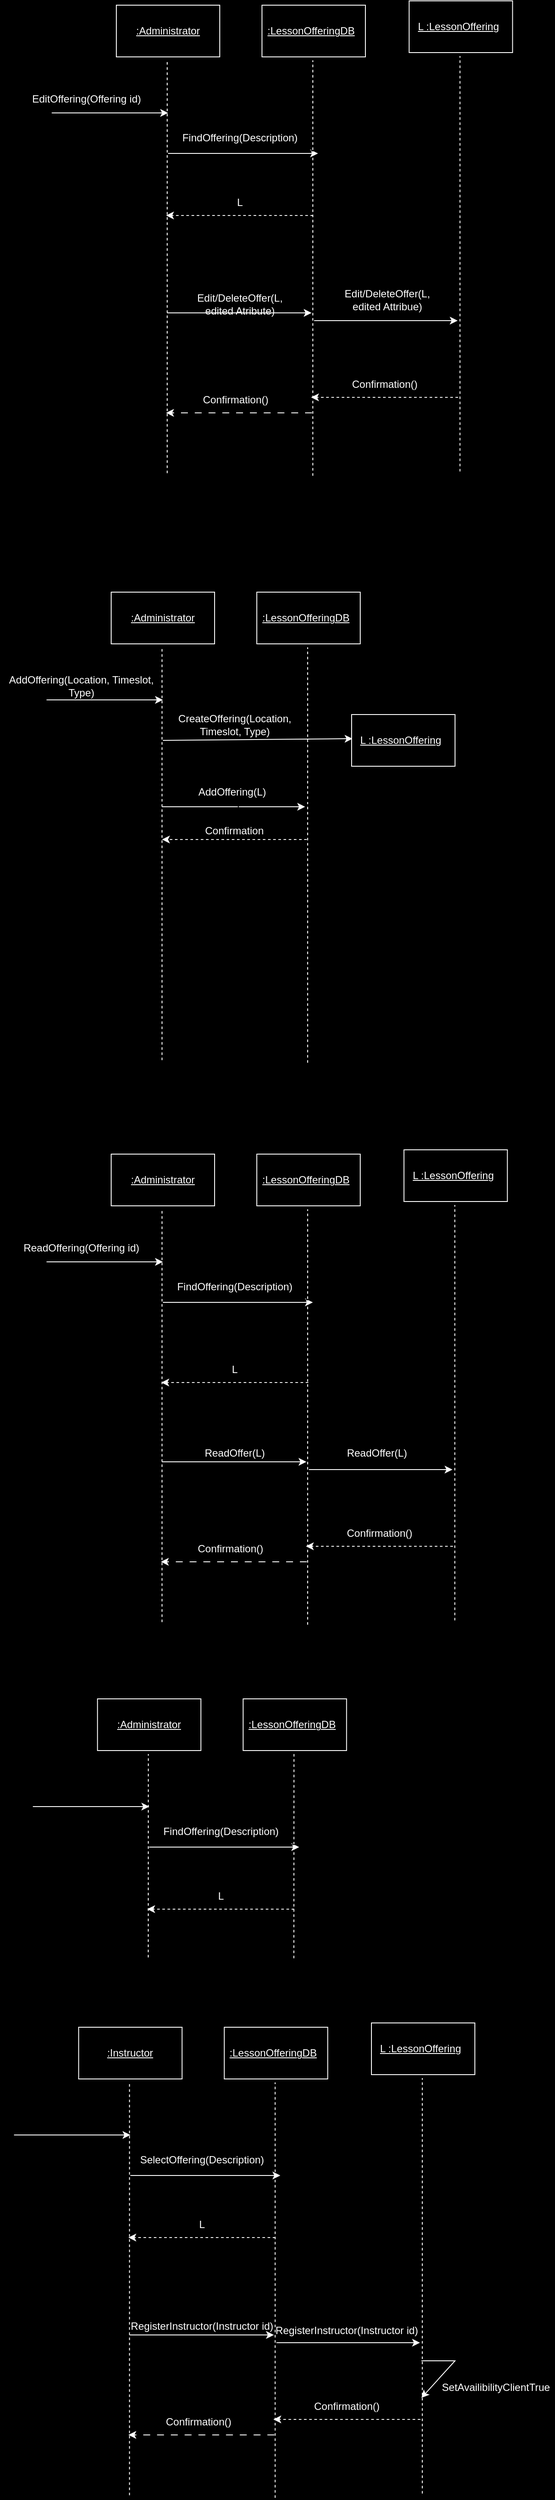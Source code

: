 <mxfile version="24.8.3">
  <diagram name="Page-1" id="BVtC-Wyuu0O_u82IhjVZ">
    <mxGraphModel dx="1426" dy="791" grid="0" gridSize="10" guides="1" tooltips="1" connect="1" arrows="1" fold="1" page="0" pageScale="1" pageWidth="850" pageHeight="1100" background="#000000" math="0" shadow="0">
      <root>
        <mxCell id="0" />
        <mxCell id="1" parent="0" />
        <mxCell id="HHSnTfPOIRJ8PouTAjJy-1" value="" style="endArrow=classic;html=1;rounded=0;strokeColor=#FFFFFF;" edge="1" parent="1">
          <mxGeometry width="50" height="50" relative="1" as="geometry">
            <mxPoint x="68" y="237" as="sourcePoint" />
            <mxPoint x="203" y="237" as="targetPoint" />
          </mxGeometry>
        </mxCell>
        <mxCell id="HHSnTfPOIRJ8PouTAjJy-2" value="Con" style="text;html=1;align=center;verticalAlign=middle;whiteSpace=wrap;rounded=0;" vertex="1" parent="1">
          <mxGeometry x="103" y="206" width="60" height="30" as="geometry" />
        </mxCell>
        <mxCell id="HHSnTfPOIRJ8PouTAjJy-3" value="" style="endArrow=none;dashed=1;html=1;rounded=0;strokeColor=#FFFFFF;" edge="1" parent="1">
          <mxGeometry width="50" height="50" relative="1" as="geometry">
            <mxPoint x="202" y="655" as="sourcePoint" />
            <mxPoint x="202" y="176" as="targetPoint" />
          </mxGeometry>
        </mxCell>
        <mxCell id="HHSnTfPOIRJ8PouTAjJy-4" value="" style="rounded=0;whiteSpace=wrap;html=1;fillColor=#000000;strokeColor=#FFFFFF;" vertex="1" parent="1">
          <mxGeometry x="143" y="112" width="120" height="60" as="geometry" />
        </mxCell>
        <mxCell id="HHSnTfPOIRJ8PouTAjJy-5" value="&lt;font color=&quot;#ffffff&quot;&gt;&lt;u&gt;:Administrator&lt;/u&gt;&lt;/font&gt;" style="text;html=1;align=center;verticalAlign=middle;whiteSpace=wrap;rounded=0;" vertex="1" parent="1">
          <mxGeometry x="173" y="127" width="60" height="30" as="geometry" />
        </mxCell>
        <mxCell id="HHSnTfPOIRJ8PouTAjJy-6" value="&lt;font color=&quot;#ffffff&quot;&gt;EditOffering(Offering id)&lt;/font&gt;" style="text;html=1;align=center;verticalAlign=middle;whiteSpace=wrap;rounded=0;" vertex="1" parent="1">
          <mxGeometry x="14" y="206" width="189" height="30" as="geometry" />
        </mxCell>
        <mxCell id="HHSnTfPOIRJ8PouTAjJy-7" value="" style="endArrow=classic;html=1;rounded=0;strokeColor=#FFFFFF;" edge="1" parent="1">
          <mxGeometry width="50" height="50" relative="1" as="geometry">
            <mxPoint x="203" y="284" as="sourcePoint" />
            <mxPoint x="377" y="284" as="targetPoint" />
          </mxGeometry>
        </mxCell>
        <mxCell id="HHSnTfPOIRJ8PouTAjJy-8" value="" style="endArrow=none;dashed=1;html=1;rounded=0;strokeColor=#FFFFFF;" edge="1" parent="1">
          <mxGeometry width="50" height="50" relative="1" as="geometry">
            <mxPoint x="371" y="658" as="sourcePoint" />
            <mxPoint x="371" y="176" as="targetPoint" />
          </mxGeometry>
        </mxCell>
        <mxCell id="HHSnTfPOIRJ8PouTAjJy-9" value="" style="rounded=0;whiteSpace=wrap;html=1;fillColor=#000000;strokeColor=#FFFFFF;" vertex="1" parent="1">
          <mxGeometry x="312" y="112" width="120" height="60" as="geometry" />
        </mxCell>
        <mxCell id="HHSnTfPOIRJ8PouTAjJy-10" value="&lt;font color=&quot;#ffffff&quot;&gt;&lt;u&gt;:LessonOfferingDB&lt;/u&gt;&lt;/font&gt;" style="text;html=1;align=center;verticalAlign=middle;whiteSpace=wrap;rounded=0;" vertex="1" parent="1">
          <mxGeometry x="314" y="127" width="110" height="30" as="geometry" />
        </mxCell>
        <mxCell id="HHSnTfPOIRJ8PouTAjJy-11" value="&lt;font color=&quot;#ffffff&quot;&gt;FindOffering(Description)&lt;/font&gt;" style="text;html=1;align=center;verticalAlign=middle;whiteSpace=wrap;rounded=0;" vertex="1" parent="1">
          <mxGeometry x="219" y="251" width="135" height="30" as="geometry" />
        </mxCell>
        <mxCell id="HHSnTfPOIRJ8PouTAjJy-12" value="" style="edgeStyle=orthogonalEdgeStyle;rounded=0;orthogonalLoop=1;jettySize=auto;html=1;" edge="1" parent="1">
          <mxGeometry relative="1" as="geometry">
            <mxPoint x="368" y="471" as="sourcePoint" />
            <mxPoint x="285.5" y="475" as="targetPoint" />
          </mxGeometry>
        </mxCell>
        <mxCell id="HHSnTfPOIRJ8PouTAjJy-13" value="" style="endArrow=classic;html=1;rounded=0;strokeColor=#FFFFFF;dashed=1;" edge="1" parent="1">
          <mxGeometry width="50" height="50" relative="1" as="geometry">
            <mxPoint x="539.5" y="567" as="sourcePoint" />
            <mxPoint x="369" y="567" as="targetPoint" />
          </mxGeometry>
        </mxCell>
        <mxCell id="HHSnTfPOIRJ8PouTAjJy-14" value="&lt;font color=&quot;#ffffff&quot;&gt;Confirmation()&lt;/font&gt;" style="text;html=1;align=center;verticalAlign=middle;whiteSpace=wrap;rounded=0;dashed=1;" vertex="1" parent="1">
          <mxGeometry x="386.75" y="537" width="135" height="30" as="geometry" />
        </mxCell>
        <mxCell id="HHSnTfPOIRJ8PouTAjJy-15" value="" style="endArrow=classic;html=1;rounded=0;strokeColor=#FFFFFF;" edge="1" parent="1">
          <mxGeometry width="50" height="50" relative="1" as="geometry">
            <mxPoint x="372.5" y="478" as="sourcePoint" />
            <mxPoint x="539" y="478" as="targetPoint" />
          </mxGeometry>
        </mxCell>
        <mxCell id="HHSnTfPOIRJ8PouTAjJy-16" value="&lt;span style=&quot;color: rgb(255, 255, 255);&quot;&gt;Edit/DeleteOffer(L, edited Attribue)&lt;/span&gt;" style="text;html=1;align=center;verticalAlign=middle;whiteSpace=wrap;rounded=0;" vertex="1" parent="1">
          <mxGeometry x="390.25" y="439" width="135" height="30" as="geometry" />
        </mxCell>
        <mxCell id="HHSnTfPOIRJ8PouTAjJy-17" value="" style="endArrow=none;dashed=1;html=1;rounded=0;strokeColor=#FFFFFF;" edge="1" parent="1">
          <mxGeometry width="50" height="50" relative="1" as="geometry">
            <mxPoint x="541.75" y="653" as="sourcePoint" />
            <mxPoint x="541.75" y="171" as="targetPoint" />
          </mxGeometry>
        </mxCell>
        <mxCell id="HHSnTfPOIRJ8PouTAjJy-18" value="" style="rounded=0;whiteSpace=wrap;html=1;fillColor=#000000;strokeColor=#FFFFFF;" vertex="1" parent="1">
          <mxGeometry x="482.75" y="107" width="120" height="60" as="geometry" />
        </mxCell>
        <mxCell id="HHSnTfPOIRJ8PouTAjJy-19" value="&lt;font color=&quot;#ffffff&quot;&gt;&lt;u&gt;L :LessonOffering&lt;/u&gt;&lt;/font&gt;" style="text;html=1;align=center;verticalAlign=middle;whiteSpace=wrap;rounded=0;" vertex="1" parent="1">
          <mxGeometry x="484.75" y="122" width="110" height="30" as="geometry" />
        </mxCell>
        <mxCell id="HHSnTfPOIRJ8PouTAjJy-20" value="" style="endArrow=classic;html=1;rounded=0;strokeColor=#FFFFFF;" edge="1" parent="1">
          <mxGeometry width="50" height="50" relative="1" as="geometry">
            <mxPoint x="202" y="469" as="sourcePoint" />
            <mxPoint x="369.5" y="469" as="targetPoint" />
          </mxGeometry>
        </mxCell>
        <mxCell id="HHSnTfPOIRJ8PouTAjJy-21" value="&lt;font color=&quot;#ffffff&quot;&gt;Edit/DeleteOffer(L, edited Atribute)&lt;/font&gt;" style="text;html=1;align=center;verticalAlign=middle;whiteSpace=wrap;rounded=0;" vertex="1" parent="1">
          <mxGeometry x="218.5" y="444" width="135" height="30" as="geometry" />
        </mxCell>
        <mxCell id="HHSnTfPOIRJ8PouTAjJy-22" value="" style="endArrow=classic;html=1;rounded=0;strokeColor=#FFFFFF;dashed=1;dashPattern=8 8;" edge="1" parent="1">
          <mxGeometry width="50" height="50" relative="1" as="geometry">
            <mxPoint x="370" y="585" as="sourcePoint" />
            <mxPoint x="200.75" y="585" as="targetPoint" />
          </mxGeometry>
        </mxCell>
        <mxCell id="HHSnTfPOIRJ8PouTAjJy-23" value="&lt;font color=&quot;#ffffff&quot;&gt;Confirmation()&lt;/font&gt;" style="text;html=1;align=center;verticalAlign=middle;whiteSpace=wrap;rounded=0;" vertex="1" parent="1">
          <mxGeometry x="214.25" y="555" width="135" height="30" as="geometry" />
        </mxCell>
        <mxCell id="HHSnTfPOIRJ8PouTAjJy-24" value="" style="edgeStyle=orthogonalEdgeStyle;rounded=0;orthogonalLoop=1;jettySize=auto;html=1;" edge="1" parent="1">
          <mxGeometry relative="1" as="geometry">
            <mxPoint x="366" y="281" as="sourcePoint" />
            <mxPoint x="414.5" y="305" as="targetPoint" />
          </mxGeometry>
        </mxCell>
        <mxCell id="HHSnTfPOIRJ8PouTAjJy-25" value="" style="endArrow=classic;html=1;rounded=0;strokeColor=#FFFFFF;dashed=1;" edge="1" parent="1">
          <mxGeometry width="50" height="50" relative="1" as="geometry">
            <mxPoint x="371.25" y="356" as="sourcePoint" />
            <mxPoint x="200.75" y="356" as="targetPoint" />
          </mxGeometry>
        </mxCell>
        <mxCell id="HHSnTfPOIRJ8PouTAjJy-26" value="&lt;font color=&quot;#ffffff&quot;&gt;L&lt;/font&gt;" style="text;html=1;align=center;verticalAlign=middle;whiteSpace=wrap;rounded=0;dashed=1;" vertex="1" parent="1">
          <mxGeometry x="218.5" y="326" width="135" height="30" as="geometry" />
        </mxCell>
        <mxCell id="HHSnTfPOIRJ8PouTAjJy-27" value="" style="endArrow=classic;html=1;rounded=0;strokeColor=#FFFFFF;" edge="1" parent="1">
          <mxGeometry width="50" height="50" relative="1" as="geometry">
            <mxPoint x="62" y="918" as="sourcePoint" />
            <mxPoint x="197" y="918" as="targetPoint" />
          </mxGeometry>
        </mxCell>
        <mxCell id="HHSnTfPOIRJ8PouTAjJy-28" value="Con" style="text;html=1;align=center;verticalAlign=middle;whiteSpace=wrap;rounded=0;" vertex="1" parent="1">
          <mxGeometry x="97" y="887" width="60" height="30" as="geometry" />
        </mxCell>
        <mxCell id="HHSnTfPOIRJ8PouTAjJy-29" value="" style="endArrow=none;dashed=1;html=1;rounded=0;strokeColor=#FFFFFF;" edge="1" parent="1">
          <mxGeometry width="50" height="50" relative="1" as="geometry">
            <mxPoint x="196" y="1336" as="sourcePoint" />
            <mxPoint x="196" y="857" as="targetPoint" />
          </mxGeometry>
        </mxCell>
        <mxCell id="HHSnTfPOIRJ8PouTAjJy-30" value="" style="rounded=0;whiteSpace=wrap;html=1;fillColor=#000000;strokeColor=#FFFFFF;" vertex="1" parent="1">
          <mxGeometry x="137" y="793" width="120" height="60" as="geometry" />
        </mxCell>
        <mxCell id="HHSnTfPOIRJ8PouTAjJy-31" value="&lt;font color=&quot;#ffffff&quot;&gt;&lt;u&gt;:Administrator&lt;/u&gt;&lt;/font&gt;" style="text;html=1;align=center;verticalAlign=middle;whiteSpace=wrap;rounded=0;" vertex="1" parent="1">
          <mxGeometry x="167" y="808" width="60" height="30" as="geometry" />
        </mxCell>
        <mxCell id="HHSnTfPOIRJ8PouTAjJy-32" value="&lt;font color=&quot;#ffffff&quot;&gt;AddOffering(&lt;/font&gt;&lt;span style=&quot;color: rgb(255, 255, 255);&quot;&gt;Location, Timeslot, Type&lt;/span&gt;&lt;font color=&quot;#ffffff&quot;&gt;)&lt;/font&gt;" style="text;html=1;align=center;verticalAlign=middle;whiteSpace=wrap;rounded=0;" vertex="1" parent="1">
          <mxGeometry x="8" y="887" width="189" height="30" as="geometry" />
        </mxCell>
        <mxCell id="HHSnTfPOIRJ8PouTAjJy-33" value="" style="endArrow=classic;html=1;rounded=0;strokeColor=#FFFFFF;" edge="1" parent="1">
          <mxGeometry width="50" height="50" relative="1" as="geometry">
            <mxPoint x="197" y="965" as="sourcePoint" />
            <mxPoint x="417" y="963" as="targetPoint" />
          </mxGeometry>
        </mxCell>
        <mxCell id="HHSnTfPOIRJ8PouTAjJy-34" value="" style="endArrow=none;dashed=1;html=1;rounded=0;strokeColor=#FFFFFF;" edge="1" parent="1">
          <mxGeometry width="50" height="50" relative="1" as="geometry">
            <mxPoint x="365" y="1339" as="sourcePoint" />
            <mxPoint x="365" y="857" as="targetPoint" />
          </mxGeometry>
        </mxCell>
        <mxCell id="HHSnTfPOIRJ8PouTAjJy-35" value="" style="rounded=0;whiteSpace=wrap;html=1;fillColor=#000000;strokeColor=#FFFFFF;" vertex="1" parent="1">
          <mxGeometry x="306" y="793" width="120" height="60" as="geometry" />
        </mxCell>
        <mxCell id="HHSnTfPOIRJ8PouTAjJy-36" value="&lt;font color=&quot;#ffffff&quot;&gt;&lt;u&gt;:LessonOfferingDB&lt;/u&gt;&lt;/font&gt;" style="text;html=1;align=center;verticalAlign=middle;whiteSpace=wrap;rounded=0;" vertex="1" parent="1">
          <mxGeometry x="308" y="808" width="110" height="30" as="geometry" />
        </mxCell>
        <mxCell id="HHSnTfPOIRJ8PouTAjJy-37" value="&lt;font color=&quot;#ffffff&quot;&gt;CreateOffering(&lt;/font&gt;&lt;span style=&quot;color: rgb(255, 255, 255);&quot;&gt;Location, Timeslot, Type)&lt;/span&gt;" style="text;html=1;align=center;verticalAlign=middle;whiteSpace=wrap;rounded=0;" vertex="1" parent="1">
          <mxGeometry x="213" y="932" width="135" height="30" as="geometry" />
        </mxCell>
        <mxCell id="HHSnTfPOIRJ8PouTAjJy-38" value="&lt;font color=&quot;#ffffff&quot;&gt;AddOffering(L)&lt;/font&gt;" style="text;html=1;align=center;verticalAlign=middle;whiteSpace=wrap;rounded=0;" vertex="1" parent="1">
          <mxGeometry x="210" y="1010" width="135" height="30" as="geometry" />
        </mxCell>
        <mxCell id="HHSnTfPOIRJ8PouTAjJy-39" value="" style="rounded=0;whiteSpace=wrap;html=1;fillColor=#000000;strokeColor=#FFFFFF;" vertex="1" parent="1">
          <mxGeometry x="416" y="935" width="120" height="60" as="geometry" />
        </mxCell>
        <mxCell id="HHSnTfPOIRJ8PouTAjJy-40" value="&lt;font color=&quot;#ffffff&quot;&gt;&lt;u&gt;L :LessonOffering&lt;/u&gt;&lt;/font&gt;" style="text;html=1;align=center;verticalAlign=middle;whiteSpace=wrap;rounded=0;" vertex="1" parent="1">
          <mxGeometry x="418" y="950" width="110" height="30" as="geometry" />
        </mxCell>
        <mxCell id="HHSnTfPOIRJ8PouTAjJy-41" value="" style="endArrow=classic;html=1;rounded=0;strokeColor=#FFFFFF;" edge="1" parent="1">
          <mxGeometry width="50" height="50" relative="1" as="geometry">
            <mxPoint x="196" y="1042" as="sourcePoint" />
            <mxPoint x="362" y="1042" as="targetPoint" />
          </mxGeometry>
        </mxCell>
        <mxCell id="HHSnTfPOIRJ8PouTAjJy-42" value="" style="endArrow=classic;html=1;rounded=0;strokeColor=#FFFFFF;dashed=1;" edge="1" parent="1">
          <mxGeometry width="50" height="50" relative="1" as="geometry">
            <mxPoint x="364" y="1080" as="sourcePoint" />
            <mxPoint x="196" y="1080" as="targetPoint" />
          </mxGeometry>
        </mxCell>
        <mxCell id="HHSnTfPOIRJ8PouTAjJy-43" value="&lt;span style=&quot;color: rgb(255, 255, 255); font-family: Helvetica; font-size: 12px; font-style: normal; font-variant-ligatures: normal; font-variant-caps: normal; font-weight: 400; letter-spacing: normal; orphans: 2; text-align: center; text-indent: 0px; text-transform: none; widows: 2; word-spacing: 0px; -webkit-text-stroke-width: 0px; white-space: normal; text-decoration-thickness: initial; text-decoration-style: initial; text-decoration-color: initial; float: none; display: inline !important; background-color: rgb(0, 0, 0);&quot;&gt;Confirmation&lt;/span&gt;" style="text;whiteSpace=wrap;html=1;" vertex="1" parent="1">
          <mxGeometry x="244" y="1056" width="162" height="36" as="geometry" />
        </mxCell>
        <mxCell id="HHSnTfPOIRJ8PouTAjJy-44" style="edgeStyle=orthogonalEdgeStyle;rounded=0;orthogonalLoop=1;jettySize=auto;html=1;exitX=0.25;exitY=0;exitDx=0;exitDy=0;" edge="1" parent="1" source="HHSnTfPOIRJ8PouTAjJy-43" target="HHSnTfPOIRJ8PouTAjJy-43">
          <mxGeometry relative="1" as="geometry" />
        </mxCell>
        <mxCell id="HHSnTfPOIRJ8PouTAjJy-45" value="" style="endArrow=classic;html=1;rounded=0;strokeColor=#FFFFFF;" edge="1" parent="1">
          <mxGeometry width="50" height="50" relative="1" as="geometry">
            <mxPoint x="62" y="1570" as="sourcePoint" />
            <mxPoint x="197" y="1570" as="targetPoint" />
          </mxGeometry>
        </mxCell>
        <mxCell id="HHSnTfPOIRJ8PouTAjJy-46" value="Con" style="text;html=1;align=center;verticalAlign=middle;whiteSpace=wrap;rounded=0;" vertex="1" parent="1">
          <mxGeometry x="97" y="1539" width="60" height="30" as="geometry" />
        </mxCell>
        <mxCell id="HHSnTfPOIRJ8PouTAjJy-47" value="" style="endArrow=none;dashed=1;html=1;rounded=0;strokeColor=#FFFFFF;" edge="1" parent="1">
          <mxGeometry width="50" height="50" relative="1" as="geometry">
            <mxPoint x="196" y="1988" as="sourcePoint" />
            <mxPoint x="196" y="1509" as="targetPoint" />
          </mxGeometry>
        </mxCell>
        <mxCell id="HHSnTfPOIRJ8PouTAjJy-48" value="" style="rounded=0;whiteSpace=wrap;html=1;fillColor=#000000;strokeColor=#FFFFFF;" vertex="1" parent="1">
          <mxGeometry x="137" y="1445" width="120" height="60" as="geometry" />
        </mxCell>
        <mxCell id="HHSnTfPOIRJ8PouTAjJy-49" value="&lt;font color=&quot;#ffffff&quot;&gt;&lt;u&gt;:Administrator&lt;/u&gt;&lt;/font&gt;" style="text;html=1;align=center;verticalAlign=middle;whiteSpace=wrap;rounded=0;" vertex="1" parent="1">
          <mxGeometry x="167" y="1460" width="60" height="30" as="geometry" />
        </mxCell>
        <mxCell id="HHSnTfPOIRJ8PouTAjJy-50" value="&lt;font color=&quot;#ffffff&quot;&gt;ReadOffering(Offering id)&lt;/font&gt;" style="text;html=1;align=center;verticalAlign=middle;whiteSpace=wrap;rounded=0;" vertex="1" parent="1">
          <mxGeometry x="8" y="1539" width="189" height="30" as="geometry" />
        </mxCell>
        <mxCell id="HHSnTfPOIRJ8PouTAjJy-51" value="" style="endArrow=classic;html=1;rounded=0;strokeColor=#FFFFFF;" edge="1" parent="1">
          <mxGeometry width="50" height="50" relative="1" as="geometry">
            <mxPoint x="197" y="1617" as="sourcePoint" />
            <mxPoint x="371" y="1617" as="targetPoint" />
          </mxGeometry>
        </mxCell>
        <mxCell id="HHSnTfPOIRJ8PouTAjJy-52" value="" style="endArrow=none;dashed=1;html=1;rounded=0;strokeColor=#FFFFFF;" edge="1" parent="1">
          <mxGeometry width="50" height="50" relative="1" as="geometry">
            <mxPoint x="365" y="1991" as="sourcePoint" />
            <mxPoint x="365" y="1509" as="targetPoint" />
          </mxGeometry>
        </mxCell>
        <mxCell id="HHSnTfPOIRJ8PouTAjJy-53" value="" style="rounded=0;whiteSpace=wrap;html=1;fillColor=#000000;strokeColor=#FFFFFF;" vertex="1" parent="1">
          <mxGeometry x="306" y="1445" width="120" height="60" as="geometry" />
        </mxCell>
        <mxCell id="HHSnTfPOIRJ8PouTAjJy-54" value="&lt;font color=&quot;#ffffff&quot;&gt;&lt;u&gt;:LessonOfferingDB&lt;/u&gt;&lt;/font&gt;" style="text;html=1;align=center;verticalAlign=middle;whiteSpace=wrap;rounded=0;" vertex="1" parent="1">
          <mxGeometry x="308" y="1460" width="110" height="30" as="geometry" />
        </mxCell>
        <mxCell id="HHSnTfPOIRJ8PouTAjJy-55" value="&lt;font color=&quot;#ffffff&quot;&gt;FindOffering(Description)&lt;/font&gt;" style="text;html=1;align=center;verticalAlign=middle;whiteSpace=wrap;rounded=0;" vertex="1" parent="1">
          <mxGeometry x="213" y="1584" width="135" height="30" as="geometry" />
        </mxCell>
        <mxCell id="HHSnTfPOIRJ8PouTAjJy-56" value="" style="edgeStyle=orthogonalEdgeStyle;rounded=0;orthogonalLoop=1;jettySize=auto;html=1;" edge="1" parent="1">
          <mxGeometry relative="1" as="geometry">
            <mxPoint x="362" y="1804" as="sourcePoint" />
            <mxPoint x="279.5" y="1808" as="targetPoint" />
          </mxGeometry>
        </mxCell>
        <mxCell id="HHSnTfPOIRJ8PouTAjJy-57" value="" style="endArrow=classic;html=1;rounded=0;strokeColor=#FFFFFF;dashed=1;" edge="1" parent="1">
          <mxGeometry width="50" height="50" relative="1" as="geometry">
            <mxPoint x="533.5" y="1900" as="sourcePoint" />
            <mxPoint x="363" y="1900" as="targetPoint" />
          </mxGeometry>
        </mxCell>
        <mxCell id="HHSnTfPOIRJ8PouTAjJy-58" value="&lt;font color=&quot;#ffffff&quot;&gt;Confirmation()&lt;/font&gt;" style="text;html=1;align=center;verticalAlign=middle;whiteSpace=wrap;rounded=0;dashed=1;" vertex="1" parent="1">
          <mxGeometry x="380.75" y="1870" width="135" height="30" as="geometry" />
        </mxCell>
        <mxCell id="HHSnTfPOIRJ8PouTAjJy-59" value="" style="endArrow=classic;html=1;rounded=0;strokeColor=#FFFFFF;" edge="1" parent="1">
          <mxGeometry width="50" height="50" relative="1" as="geometry">
            <mxPoint x="366.5" y="1811" as="sourcePoint" />
            <mxPoint x="533" y="1811" as="targetPoint" />
          </mxGeometry>
        </mxCell>
        <mxCell id="HHSnTfPOIRJ8PouTAjJy-60" value="&lt;span style=&quot;color: rgb(255, 255, 255);&quot;&gt;ReadOffer(L)&lt;/span&gt;" style="text;html=1;align=center;verticalAlign=middle;whiteSpace=wrap;rounded=0;" vertex="1" parent="1">
          <mxGeometry x="378" y="1777" width="135" height="30" as="geometry" />
        </mxCell>
        <mxCell id="HHSnTfPOIRJ8PouTAjJy-61" value="" style="endArrow=none;dashed=1;html=1;rounded=0;strokeColor=#FFFFFF;" edge="1" parent="1">
          <mxGeometry width="50" height="50" relative="1" as="geometry">
            <mxPoint x="535.75" y="1986" as="sourcePoint" />
            <mxPoint x="535.75" y="1504" as="targetPoint" />
          </mxGeometry>
        </mxCell>
        <mxCell id="HHSnTfPOIRJ8PouTAjJy-62" value="" style="rounded=0;whiteSpace=wrap;html=1;fillColor=#000000;strokeColor=#FFFFFF;" vertex="1" parent="1">
          <mxGeometry x="476.75" y="1440" width="120" height="60" as="geometry" />
        </mxCell>
        <mxCell id="HHSnTfPOIRJ8PouTAjJy-63" value="&lt;font color=&quot;#ffffff&quot;&gt;&lt;u&gt;L :LessonOffering&lt;/u&gt;&lt;/font&gt;" style="text;html=1;align=center;verticalAlign=middle;whiteSpace=wrap;rounded=0;" vertex="1" parent="1">
          <mxGeometry x="478.75" y="1455" width="110" height="30" as="geometry" />
        </mxCell>
        <mxCell id="HHSnTfPOIRJ8PouTAjJy-64" value="" style="endArrow=classic;html=1;rounded=0;strokeColor=#FFFFFF;" edge="1" parent="1">
          <mxGeometry width="50" height="50" relative="1" as="geometry">
            <mxPoint x="196" y="1802" as="sourcePoint" />
            <mxPoint x="363.5" y="1802" as="targetPoint" />
          </mxGeometry>
        </mxCell>
        <mxCell id="HHSnTfPOIRJ8PouTAjJy-65" value="&lt;font color=&quot;#ffffff&quot;&gt;ReadOffer(L)&lt;/font&gt;" style="text;html=1;align=center;verticalAlign=middle;whiteSpace=wrap;rounded=0;" vertex="1" parent="1">
          <mxGeometry x="212.5" y="1777" width="135" height="30" as="geometry" />
        </mxCell>
        <mxCell id="HHSnTfPOIRJ8PouTAjJy-66" value="" style="endArrow=classic;html=1;rounded=0;strokeColor=#FFFFFF;dashed=1;dashPattern=8 8;" edge="1" parent="1">
          <mxGeometry width="50" height="50" relative="1" as="geometry">
            <mxPoint x="364" y="1918" as="sourcePoint" />
            <mxPoint x="194.75" y="1918" as="targetPoint" />
          </mxGeometry>
        </mxCell>
        <mxCell id="HHSnTfPOIRJ8PouTAjJy-67" value="&lt;font color=&quot;#ffffff&quot;&gt;Confirmation()&lt;/font&gt;" style="text;html=1;align=center;verticalAlign=middle;whiteSpace=wrap;rounded=0;" vertex="1" parent="1">
          <mxGeometry x="208.25" y="1888" width="135" height="30" as="geometry" />
        </mxCell>
        <mxCell id="HHSnTfPOIRJ8PouTAjJy-68" value="" style="edgeStyle=orthogonalEdgeStyle;rounded=0;orthogonalLoop=1;jettySize=auto;html=1;" edge="1" parent="1">
          <mxGeometry relative="1" as="geometry">
            <mxPoint x="360" y="1614" as="sourcePoint" />
            <mxPoint x="408.5" y="1638" as="targetPoint" />
          </mxGeometry>
        </mxCell>
        <mxCell id="HHSnTfPOIRJ8PouTAjJy-69" value="" style="endArrow=classic;html=1;rounded=0;strokeColor=#FFFFFF;dashed=1;" edge="1" parent="1">
          <mxGeometry width="50" height="50" relative="1" as="geometry">
            <mxPoint x="365.75" y="1710" as="sourcePoint" />
            <mxPoint x="195.25" y="1710" as="targetPoint" />
          </mxGeometry>
        </mxCell>
        <mxCell id="HHSnTfPOIRJ8PouTAjJy-70" value="&lt;font color=&quot;#ffffff&quot;&gt;L&lt;/font&gt;" style="text;html=1;align=center;verticalAlign=middle;whiteSpace=wrap;rounded=0;dashed=1;" vertex="1" parent="1">
          <mxGeometry x="213" y="1680" width="135" height="30" as="geometry" />
        </mxCell>
        <mxCell id="HHSnTfPOIRJ8PouTAjJy-71" value="" style="endArrow=classic;html=1;rounded=0;strokeColor=#FFFFFF;" edge="1" parent="1">
          <mxGeometry width="50" height="50" relative="1" as="geometry">
            <mxPoint x="46.13" y="2202" as="sourcePoint" />
            <mxPoint x="181.13" y="2202" as="targetPoint" />
          </mxGeometry>
        </mxCell>
        <mxCell id="HHSnTfPOIRJ8PouTAjJy-72" value="Con" style="text;html=1;align=center;verticalAlign=middle;whiteSpace=wrap;rounded=0;" vertex="1" parent="1">
          <mxGeometry x="81.13" y="2171" width="60" height="30" as="geometry" />
        </mxCell>
        <mxCell id="HHSnTfPOIRJ8PouTAjJy-73" value="" style="endArrow=none;dashed=1;html=1;rounded=0;strokeColor=#FFFFFF;" edge="1" parent="1">
          <mxGeometry width="50" height="50" relative="1" as="geometry">
            <mxPoint x="180" y="2377" as="sourcePoint" />
            <mxPoint x="180.13" y="2141" as="targetPoint" />
          </mxGeometry>
        </mxCell>
        <mxCell id="HHSnTfPOIRJ8PouTAjJy-74" value="" style="rounded=0;whiteSpace=wrap;html=1;fillColor=#000000;strokeColor=#FFFFFF;" vertex="1" parent="1">
          <mxGeometry x="121.13" y="2077" width="120" height="60" as="geometry" />
        </mxCell>
        <mxCell id="HHSnTfPOIRJ8PouTAjJy-75" value="&lt;font color=&quot;#ffffff&quot;&gt;&lt;u&gt;:Administrator&lt;/u&gt;&lt;/font&gt;" style="text;html=1;align=center;verticalAlign=middle;whiteSpace=wrap;rounded=0;" vertex="1" parent="1">
          <mxGeometry x="151.13" y="2092" width="60" height="30" as="geometry" />
        </mxCell>
        <mxCell id="HHSnTfPOIRJ8PouTAjJy-76" value="" style="endArrow=classic;html=1;rounded=0;strokeColor=#FFFFFF;" edge="1" parent="1">
          <mxGeometry width="50" height="50" relative="1" as="geometry">
            <mxPoint x="181.13" y="2249" as="sourcePoint" />
            <mxPoint x="355.13" y="2249" as="targetPoint" />
          </mxGeometry>
        </mxCell>
        <mxCell id="HHSnTfPOIRJ8PouTAjJy-77" value="" style="endArrow=none;dashed=1;html=1;rounded=0;strokeColor=#FFFFFF;" edge="1" parent="1">
          <mxGeometry width="50" height="50" relative="1" as="geometry">
            <mxPoint x="349" y="2378" as="sourcePoint" />
            <mxPoint x="349.13" y="2141" as="targetPoint" />
          </mxGeometry>
        </mxCell>
        <mxCell id="HHSnTfPOIRJ8PouTAjJy-78" value="" style="rounded=0;whiteSpace=wrap;html=1;fillColor=#000000;strokeColor=#FFFFFF;" vertex="1" parent="1">
          <mxGeometry x="290.13" y="2077" width="120" height="60" as="geometry" />
        </mxCell>
        <mxCell id="HHSnTfPOIRJ8PouTAjJy-79" value="&lt;font color=&quot;#ffffff&quot;&gt;&lt;u&gt;:LessonOfferingDB&lt;/u&gt;&lt;/font&gt;" style="text;html=1;align=center;verticalAlign=middle;whiteSpace=wrap;rounded=0;" vertex="1" parent="1">
          <mxGeometry x="292.13" y="2092" width="110" height="30" as="geometry" />
        </mxCell>
        <mxCell id="HHSnTfPOIRJ8PouTAjJy-80" value="&lt;font color=&quot;#ffffff&quot;&gt;FindOffering(Description)&lt;/font&gt;" style="text;html=1;align=center;verticalAlign=middle;whiteSpace=wrap;rounded=0;" vertex="1" parent="1">
          <mxGeometry x="197.13" y="2216" width="135" height="30" as="geometry" />
        </mxCell>
        <mxCell id="HHSnTfPOIRJ8PouTAjJy-81" value="" style="edgeStyle=orthogonalEdgeStyle;rounded=0;orthogonalLoop=1;jettySize=auto;html=1;" edge="1" parent="1">
          <mxGeometry relative="1" as="geometry">
            <mxPoint x="344.13" y="2246" as="sourcePoint" />
            <mxPoint x="392.63" y="2270" as="targetPoint" />
          </mxGeometry>
        </mxCell>
        <mxCell id="HHSnTfPOIRJ8PouTAjJy-82" value="" style="endArrow=classic;html=1;rounded=0;strokeColor=#FFFFFF;dashed=1;" edge="1" parent="1">
          <mxGeometry width="50" height="50" relative="1" as="geometry">
            <mxPoint x="349.38" y="2321" as="sourcePoint" />
            <mxPoint x="178.88" y="2321" as="targetPoint" />
          </mxGeometry>
        </mxCell>
        <mxCell id="HHSnTfPOIRJ8PouTAjJy-83" value="&lt;font color=&quot;#ffffff&quot;&gt;L&lt;/font&gt;" style="text;html=1;align=center;verticalAlign=middle;whiteSpace=wrap;rounded=0;dashed=1;" vertex="1" parent="1">
          <mxGeometry x="196.63" y="2291" width="135" height="30" as="geometry" />
        </mxCell>
        <mxCell id="HHSnTfPOIRJ8PouTAjJy-84" value="" style="endArrow=classic;html=1;rounded=0;strokeColor=#FFFFFF;" edge="1" parent="1">
          <mxGeometry width="50" height="50" relative="1" as="geometry">
            <mxPoint x="24.26" y="2583" as="sourcePoint" />
            <mxPoint x="159.26" y="2583" as="targetPoint" />
          </mxGeometry>
        </mxCell>
        <mxCell id="HHSnTfPOIRJ8PouTAjJy-85" value="Con" style="text;html=1;align=center;verticalAlign=middle;whiteSpace=wrap;rounded=0;" vertex="1" parent="1">
          <mxGeometry x="59.26" y="2552" width="60" height="30" as="geometry" />
        </mxCell>
        <mxCell id="HHSnTfPOIRJ8PouTAjJy-86" value="" style="endArrow=none;dashed=1;html=1;rounded=0;strokeColor=#FFFFFF;" edge="1" parent="1">
          <mxGeometry width="50" height="50" relative="1" as="geometry">
            <mxPoint x="158.26" y="3001" as="sourcePoint" />
            <mxPoint x="158.26" y="2522" as="targetPoint" />
          </mxGeometry>
        </mxCell>
        <mxCell id="HHSnTfPOIRJ8PouTAjJy-87" value="" style="rounded=0;whiteSpace=wrap;html=1;fillColor=#000000;strokeColor=#FFFFFF;" vertex="1" parent="1">
          <mxGeometry x="99.26" y="2458" width="120" height="60" as="geometry" />
        </mxCell>
        <mxCell id="HHSnTfPOIRJ8PouTAjJy-88" value="&lt;font color=&quot;#ffffff&quot;&gt;&lt;u&gt;:Instructor&lt;/u&gt;&lt;/font&gt;" style="text;html=1;align=center;verticalAlign=middle;whiteSpace=wrap;rounded=0;" vertex="1" parent="1">
          <mxGeometry x="129.26" y="2473" width="60" height="30" as="geometry" />
        </mxCell>
        <mxCell id="HHSnTfPOIRJ8PouTAjJy-89" value="" style="endArrow=classic;html=1;rounded=0;strokeColor=#FFFFFF;" edge="1" parent="1">
          <mxGeometry width="50" height="50" relative="1" as="geometry">
            <mxPoint x="159.26" y="2630" as="sourcePoint" />
            <mxPoint x="333.26" y="2630" as="targetPoint" />
          </mxGeometry>
        </mxCell>
        <mxCell id="HHSnTfPOIRJ8PouTAjJy-90" value="" style="endArrow=none;dashed=1;html=1;rounded=0;strokeColor=#FFFFFF;" edge="1" parent="1">
          <mxGeometry width="50" height="50" relative="1" as="geometry">
            <mxPoint x="327.26" y="3004" as="sourcePoint" />
            <mxPoint x="327.26" y="2522" as="targetPoint" />
          </mxGeometry>
        </mxCell>
        <mxCell id="HHSnTfPOIRJ8PouTAjJy-91" value="" style="rounded=0;whiteSpace=wrap;html=1;fillColor=#000000;strokeColor=#FFFFFF;" vertex="1" parent="1">
          <mxGeometry x="268.26" y="2458" width="120" height="60" as="geometry" />
        </mxCell>
        <mxCell id="HHSnTfPOIRJ8PouTAjJy-92" value="&lt;font color=&quot;#ffffff&quot;&gt;&lt;u&gt;:LessonOfferingDB&lt;/u&gt;&lt;/font&gt;" style="text;html=1;align=center;verticalAlign=middle;whiteSpace=wrap;rounded=0;" vertex="1" parent="1">
          <mxGeometry x="270.26" y="2473" width="110" height="30" as="geometry" />
        </mxCell>
        <mxCell id="HHSnTfPOIRJ8PouTAjJy-93" value="&lt;font color=&quot;#ffffff&quot;&gt;SelectOffering(Description)&lt;/font&gt;" style="text;html=1;align=center;verticalAlign=middle;whiteSpace=wrap;rounded=0;" vertex="1" parent="1">
          <mxGeometry x="175.26" y="2597" width="135" height="30" as="geometry" />
        </mxCell>
        <mxCell id="HHSnTfPOIRJ8PouTAjJy-94" value="" style="edgeStyle=orthogonalEdgeStyle;rounded=0;orthogonalLoop=1;jettySize=auto;html=1;" edge="1" parent="1">
          <mxGeometry relative="1" as="geometry">
            <mxPoint x="324.26" y="2817" as="sourcePoint" />
            <mxPoint x="241.76" y="2821" as="targetPoint" />
          </mxGeometry>
        </mxCell>
        <mxCell id="HHSnTfPOIRJ8PouTAjJy-95" value="" style="endArrow=classic;html=1;rounded=0;strokeColor=#FFFFFF;dashed=1;" edge="1" parent="1">
          <mxGeometry width="50" height="50" relative="1" as="geometry">
            <mxPoint x="495.76" y="2913" as="sourcePoint" />
            <mxPoint x="325.26" y="2913" as="targetPoint" />
          </mxGeometry>
        </mxCell>
        <mxCell id="HHSnTfPOIRJ8PouTAjJy-96" value="&lt;font color=&quot;#ffffff&quot;&gt;Confirmation()&lt;/font&gt;" style="text;html=1;align=center;verticalAlign=middle;whiteSpace=wrap;rounded=0;dashed=1;" vertex="1" parent="1">
          <mxGeometry x="343.01" y="2883" width="135" height="30" as="geometry" />
        </mxCell>
        <mxCell id="HHSnTfPOIRJ8PouTAjJy-97" value="" style="endArrow=classic;html=1;rounded=0;strokeColor=#FFFFFF;" edge="1" parent="1">
          <mxGeometry width="50" height="50" relative="1" as="geometry">
            <mxPoint x="328.76" y="2824" as="sourcePoint" />
            <mxPoint x="495.26" y="2824" as="targetPoint" />
          </mxGeometry>
        </mxCell>
        <mxCell id="HHSnTfPOIRJ8PouTAjJy-98" value="&lt;span style=&quot;color: rgb(255, 255, 255);&quot;&gt;RegisterInstructor(Instructor id)&lt;/span&gt;" style="text;html=1;align=center;verticalAlign=middle;whiteSpace=wrap;rounded=0;" vertex="1" parent="1">
          <mxGeometry x="324.02" y="2795" width="172.99" height="30" as="geometry" />
        </mxCell>
        <mxCell id="HHSnTfPOIRJ8PouTAjJy-99" value="" style="endArrow=none;dashed=1;html=1;rounded=0;strokeColor=#FFFFFF;" edge="1" parent="1">
          <mxGeometry width="50" height="50" relative="1" as="geometry">
            <mxPoint x="498.01" y="2999" as="sourcePoint" />
            <mxPoint x="498.01" y="2517" as="targetPoint" />
          </mxGeometry>
        </mxCell>
        <mxCell id="HHSnTfPOIRJ8PouTAjJy-100" value="" style="rounded=0;whiteSpace=wrap;html=1;fillColor=#000000;strokeColor=#FFFFFF;" vertex="1" parent="1">
          <mxGeometry x="439.01" y="2453" width="120" height="60" as="geometry" />
        </mxCell>
        <mxCell id="HHSnTfPOIRJ8PouTAjJy-101" value="&lt;font color=&quot;#ffffff&quot;&gt;&lt;u&gt;L :LessonOffering&lt;/u&gt;&lt;/font&gt;" style="text;html=1;align=center;verticalAlign=middle;whiteSpace=wrap;rounded=0;" vertex="1" parent="1">
          <mxGeometry x="441.01" y="2468" width="110" height="30" as="geometry" />
        </mxCell>
        <mxCell id="HHSnTfPOIRJ8PouTAjJy-102" value="" style="endArrow=classic;html=1;rounded=0;strokeColor=#FFFFFF;" edge="1" parent="1">
          <mxGeometry width="50" height="50" relative="1" as="geometry">
            <mxPoint x="158.26" y="2815" as="sourcePoint" />
            <mxPoint x="325.76" y="2815" as="targetPoint" />
          </mxGeometry>
        </mxCell>
        <mxCell id="HHSnTfPOIRJ8PouTAjJy-103" value="&lt;font color=&quot;#ffffff&quot;&gt;RegisterInstructor(Instructor id)&lt;/font&gt;" style="text;html=1;align=center;verticalAlign=middle;whiteSpace=wrap;rounded=0;" vertex="1" parent="1">
          <mxGeometry x="155.88" y="2790" width="172.76" height="30" as="geometry" />
        </mxCell>
        <mxCell id="HHSnTfPOIRJ8PouTAjJy-104" value="" style="endArrow=classic;html=1;rounded=0;strokeColor=#FFFFFF;dashed=1;dashPattern=8 8;" edge="1" parent="1">
          <mxGeometry width="50" height="50" relative="1" as="geometry">
            <mxPoint x="326.26" y="2931" as="sourcePoint" />
            <mxPoint x="157.01" y="2931" as="targetPoint" />
          </mxGeometry>
        </mxCell>
        <mxCell id="HHSnTfPOIRJ8PouTAjJy-105" value="&lt;font color=&quot;#ffffff&quot;&gt;Confirmation()&lt;/font&gt;" style="text;html=1;align=center;verticalAlign=middle;whiteSpace=wrap;rounded=0;" vertex="1" parent="1">
          <mxGeometry x="170.51" y="2901" width="135" height="30" as="geometry" />
        </mxCell>
        <mxCell id="HHSnTfPOIRJ8PouTAjJy-106" value="" style="endArrow=classic;html=1;rounded=0;strokeColor=#FFFFFF;dashed=1;" edge="1" parent="1">
          <mxGeometry width="50" height="50" relative="1" as="geometry">
            <mxPoint x="327.51" y="2702" as="sourcePoint" />
            <mxPoint x="157.01" y="2702" as="targetPoint" />
          </mxGeometry>
        </mxCell>
        <mxCell id="HHSnTfPOIRJ8PouTAjJy-107" value="&lt;font color=&quot;#ffffff&quot;&gt;L&lt;/font&gt;" style="text;html=1;align=center;verticalAlign=middle;whiteSpace=wrap;rounded=0;dashed=1;" vertex="1" parent="1">
          <mxGeometry x="174.76" y="2672" width="135" height="30" as="geometry" />
        </mxCell>
        <mxCell id="HHSnTfPOIRJ8PouTAjJy-108" value="" style="endArrow=classic;html=1;rounded=0;strokeColor=#FFFFFF;" edge="1" parent="1">
          <mxGeometry width="50" height="50" relative="1" as="geometry">
            <mxPoint x="497" y="2845" as="sourcePoint" />
            <mxPoint x="497" y="2888" as="targetPoint" />
            <Array as="points">
              <mxPoint x="536" y="2845" />
            </Array>
          </mxGeometry>
        </mxCell>
        <mxCell id="HHSnTfPOIRJ8PouTAjJy-109" value="&lt;font color=&quot;#ffffff&quot;&gt;SetAvailibilityClientTrue&lt;/font&gt;" style="text;html=1;align=center;verticalAlign=middle;whiteSpace=wrap;rounded=0;" vertex="1" parent="1">
          <mxGeometry x="515.75" y="2861" width="135" height="30" as="geometry" />
        </mxCell>
      </root>
    </mxGraphModel>
  </diagram>
</mxfile>

